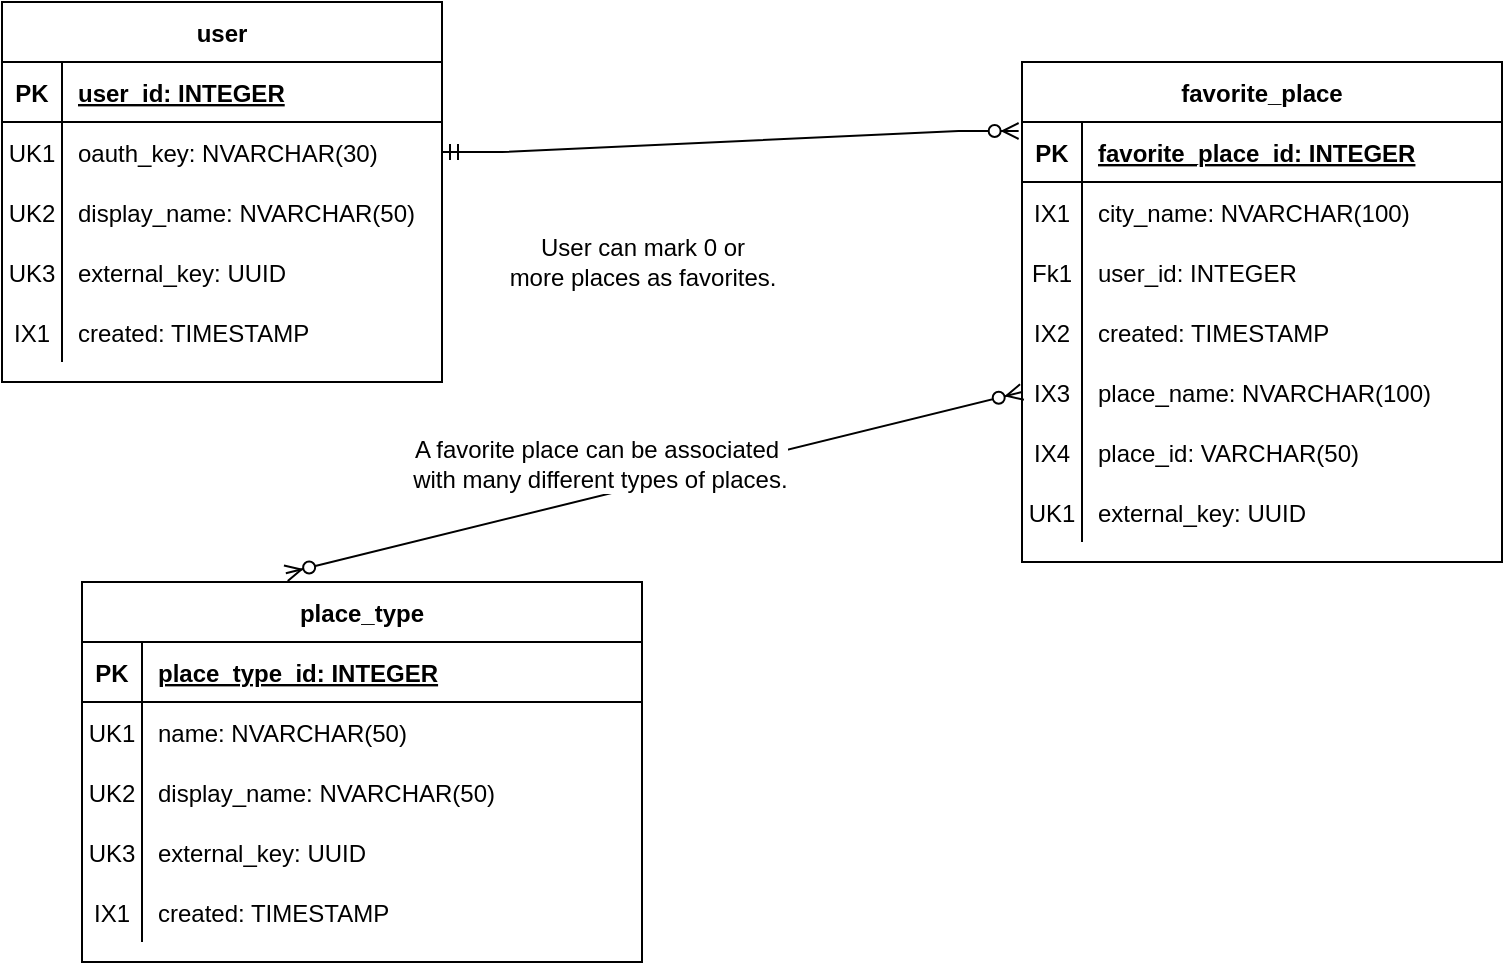 <mxfile version="15.4.0" type="device"><diagram id="BktD4lis5vqZo2R4ftKl" name="Page-1"><mxGraphModel dx="852" dy="494" grid="1" gridSize="10" guides="1" tooltips="1" connect="1" arrows="1" fold="1" page="1" pageScale="1" pageWidth="850" pageHeight="1100" math="0" shadow="0"><root><mxCell id="0"/><mxCell id="1" parent="0"/><mxCell id="2" value="user" style="shape=table;startSize=30;container=1;collapsible=1;childLayout=tableLayout;fixedRows=1;rowLines=0;fontStyle=1;align=center;resizeLast=1;" parent="1" vertex="1"><mxGeometry x="100" y="40" width="220" height="190" as="geometry"/></mxCell><mxCell id="3" value="" style="shape=partialRectangle;collapsible=0;dropTarget=0;pointerEvents=0;fillColor=none;top=0;left=0;bottom=1;right=0;points=[[0,0.5],[1,0.5]];portConstraint=eastwest;" parent="2" vertex="1"><mxGeometry y="30" width="220" height="30" as="geometry"/></mxCell><mxCell id="4" value="PK" style="shape=partialRectangle;connectable=0;fillColor=none;top=0;left=0;bottom=0;right=0;fontStyle=1;overflow=hidden;" parent="3" vertex="1"><mxGeometry width="30" height="30" as="geometry"><mxRectangle width="30" height="30" as="alternateBounds"/></mxGeometry></mxCell><mxCell id="5" value="user_id: INTEGER" style="shape=partialRectangle;connectable=0;fillColor=none;top=0;left=0;bottom=0;right=0;align=left;spacingLeft=6;fontStyle=5;overflow=hidden;" parent="3" vertex="1"><mxGeometry x="30" width="190" height="30" as="geometry"><mxRectangle width="190" height="30" as="alternateBounds"/></mxGeometry></mxCell><mxCell id="9" value="" style="shape=partialRectangle;collapsible=0;dropTarget=0;pointerEvents=0;fillColor=none;top=0;left=0;bottom=0;right=0;points=[[0,0.5],[1,0.5]];portConstraint=eastwest;" parent="2" vertex="1"><mxGeometry y="60" width="220" height="30" as="geometry"/></mxCell><mxCell id="10" value="UK1" style="shape=partialRectangle;connectable=0;fillColor=none;top=0;left=0;bottom=0;right=0;editable=1;overflow=hidden;" parent="9" vertex="1"><mxGeometry width="30" height="30" as="geometry"><mxRectangle width="30" height="30" as="alternateBounds"/></mxGeometry></mxCell><mxCell id="11" value="oauth_key: NVARCHAR(30)" style="shape=partialRectangle;connectable=0;fillColor=none;top=0;left=0;bottom=0;right=0;align=left;spacingLeft=6;overflow=hidden;" parent="9" vertex="1"><mxGeometry x="30" width="190" height="30" as="geometry"><mxRectangle width="190" height="30" as="alternateBounds"/></mxGeometry></mxCell><mxCell id="nFOVMBSiLXxiwNkDodf1-40" value="" style="shape=partialRectangle;collapsible=0;dropTarget=0;pointerEvents=0;fillColor=none;top=0;left=0;bottom=0;right=0;points=[[0,0.5],[1,0.5]];portConstraint=eastwest;" parent="2" vertex="1"><mxGeometry y="90" width="220" height="30" as="geometry"/></mxCell><mxCell id="nFOVMBSiLXxiwNkDodf1-41" value="UK2" style="shape=partialRectangle;connectable=0;fillColor=none;top=0;left=0;bottom=0;right=0;editable=1;overflow=hidden;" parent="nFOVMBSiLXxiwNkDodf1-40" vertex="1"><mxGeometry width="30" height="30" as="geometry"><mxRectangle width="30" height="30" as="alternateBounds"/></mxGeometry></mxCell><mxCell id="nFOVMBSiLXxiwNkDodf1-42" value="display_name: NVARCHAR(50)" style="shape=partialRectangle;connectable=0;fillColor=none;top=0;left=0;bottom=0;right=0;align=left;spacingLeft=6;overflow=hidden;" parent="nFOVMBSiLXxiwNkDodf1-40" vertex="1"><mxGeometry x="30" width="190" height="30" as="geometry"><mxRectangle width="190" height="30" as="alternateBounds"/></mxGeometry></mxCell><mxCell id="GaOl1aE8ml4OA_AA3-Z6-46" value="" style="shape=partialRectangle;collapsible=0;dropTarget=0;pointerEvents=0;fillColor=none;top=0;left=0;bottom=0;right=0;points=[[0,0.5],[1,0.5]];portConstraint=eastwest;" parent="2" vertex="1"><mxGeometry y="120" width="220" height="30" as="geometry"/></mxCell><mxCell id="GaOl1aE8ml4OA_AA3-Z6-47" value="UK3" style="shape=partialRectangle;connectable=0;fillColor=none;top=0;left=0;bottom=0;right=0;editable=1;overflow=hidden;" parent="GaOl1aE8ml4OA_AA3-Z6-46" vertex="1"><mxGeometry width="30" height="30" as="geometry"><mxRectangle width="30" height="30" as="alternateBounds"/></mxGeometry></mxCell><mxCell id="GaOl1aE8ml4OA_AA3-Z6-48" value="external_key: UUID" style="shape=partialRectangle;connectable=0;fillColor=none;top=0;left=0;bottom=0;right=0;align=left;spacingLeft=6;overflow=hidden;" parent="GaOl1aE8ml4OA_AA3-Z6-46" vertex="1"><mxGeometry x="30" width="190" height="30" as="geometry"><mxRectangle width="190" height="30" as="alternateBounds"/></mxGeometry></mxCell><mxCell id="GaOl1aE8ml4OA_AA3-Z6-49" value="" style="shape=partialRectangle;collapsible=0;dropTarget=0;pointerEvents=0;fillColor=none;top=0;left=0;bottom=0;right=0;points=[[0,0.5],[1,0.5]];portConstraint=eastwest;" parent="2" vertex="1"><mxGeometry y="150" width="220" height="30" as="geometry"/></mxCell><mxCell id="GaOl1aE8ml4OA_AA3-Z6-50" value="IX1" style="shape=partialRectangle;connectable=0;fillColor=none;top=0;left=0;bottom=0;right=0;editable=1;overflow=hidden;" parent="GaOl1aE8ml4OA_AA3-Z6-49" vertex="1"><mxGeometry width="30" height="30" as="geometry"><mxRectangle width="30" height="30" as="alternateBounds"/></mxGeometry></mxCell><mxCell id="GaOl1aE8ml4OA_AA3-Z6-51" value="created: TIMESTAMP" style="shape=partialRectangle;connectable=0;fillColor=none;top=0;left=0;bottom=0;right=0;align=left;spacingLeft=6;overflow=hidden;" parent="GaOl1aE8ml4OA_AA3-Z6-49" vertex="1"><mxGeometry x="30" width="190" height="30" as="geometry"><mxRectangle width="190" height="30" as="alternateBounds"/></mxGeometry></mxCell><mxCell id="28" value="favorite_place" style="shape=table;startSize=30;container=1;collapsible=1;childLayout=tableLayout;fixedRows=1;rowLines=0;fontStyle=1;align=center;resizeLast=1;" parent="1" vertex="1"><mxGeometry x="610" y="70" width="240" height="250" as="geometry"/></mxCell><mxCell id="29" value="" style="shape=partialRectangle;collapsible=0;dropTarget=0;pointerEvents=0;fillColor=none;top=0;left=0;bottom=1;right=0;points=[[0,0.5],[1,0.5]];portConstraint=eastwest;" parent="28" vertex="1"><mxGeometry y="30" width="240" height="30" as="geometry"/></mxCell><mxCell id="30" value="PK" style="shape=partialRectangle;connectable=0;fillColor=none;top=0;left=0;bottom=0;right=0;fontStyle=1;overflow=hidden;" parent="29" vertex="1"><mxGeometry width="30" height="30" as="geometry"><mxRectangle width="30" height="30" as="alternateBounds"/></mxGeometry></mxCell><mxCell id="31" value="favorite_place_id: INTEGER" style="shape=partialRectangle;connectable=0;fillColor=none;top=0;left=0;bottom=0;right=0;align=left;spacingLeft=6;fontStyle=5;overflow=hidden;" parent="29" vertex="1"><mxGeometry x="30" width="210" height="30" as="geometry"><mxRectangle width="210" height="30" as="alternateBounds"/></mxGeometry></mxCell><mxCell id="32" value="" style="shape=partialRectangle;collapsible=0;dropTarget=0;pointerEvents=0;fillColor=none;top=0;left=0;bottom=0;right=0;points=[[0,0.5],[1,0.5]];portConstraint=eastwest;" parent="28" vertex="1"><mxGeometry y="60" width="240" height="30" as="geometry"/></mxCell><mxCell id="33" value="IX1" style="shape=partialRectangle;connectable=0;fillColor=none;top=0;left=0;bottom=0;right=0;editable=1;overflow=hidden;" parent="32" vertex="1"><mxGeometry width="30" height="30" as="geometry"><mxRectangle width="30" height="30" as="alternateBounds"/></mxGeometry></mxCell><mxCell id="34" value="city_name: NVARCHAR(100)" style="shape=partialRectangle;connectable=0;fillColor=none;top=0;left=0;bottom=0;right=0;align=left;spacingLeft=6;overflow=hidden;" parent="32" vertex="1"><mxGeometry x="30" width="210" height="30" as="geometry"><mxRectangle width="210" height="30" as="alternateBounds"/></mxGeometry></mxCell><mxCell id="38" value="" style="shape=partialRectangle;collapsible=0;dropTarget=0;pointerEvents=0;fillColor=none;top=0;left=0;bottom=0;right=0;points=[[0,0.5],[1,0.5]];portConstraint=eastwest;" parent="28" vertex="1"><mxGeometry y="90" width="240" height="30" as="geometry"/></mxCell><mxCell id="39" value="Fk1" style="shape=partialRectangle;connectable=0;fillColor=none;top=0;left=0;bottom=0;right=0;editable=1;overflow=hidden;" parent="38" vertex="1"><mxGeometry width="30" height="30" as="geometry"><mxRectangle width="30" height="30" as="alternateBounds"/></mxGeometry></mxCell><mxCell id="40" value="user_id: INTEGER" style="shape=partialRectangle;connectable=0;fillColor=none;top=0;left=0;bottom=0;right=0;align=left;spacingLeft=6;overflow=hidden;" parent="38" vertex="1"><mxGeometry x="30" width="210" height="30" as="geometry"><mxRectangle width="210" height="30" as="alternateBounds"/></mxGeometry></mxCell><mxCell id="nFOVMBSiLXxiwNkDodf1-43" value="" style="shape=partialRectangle;collapsible=0;dropTarget=0;pointerEvents=0;fillColor=none;top=0;left=0;bottom=0;right=0;points=[[0,0.5],[1,0.5]];portConstraint=eastwest;" parent="28" vertex="1"><mxGeometry y="120" width="240" height="30" as="geometry"/></mxCell><mxCell id="nFOVMBSiLXxiwNkDodf1-44" value="IX2" style="shape=partialRectangle;connectable=0;fillColor=none;top=0;left=0;bottom=0;right=0;editable=1;overflow=hidden;" parent="nFOVMBSiLXxiwNkDodf1-43" vertex="1"><mxGeometry width="30" height="30" as="geometry"><mxRectangle width="30" height="30" as="alternateBounds"/></mxGeometry></mxCell><mxCell id="nFOVMBSiLXxiwNkDodf1-45" value="created: TIMESTAMP" style="shape=partialRectangle;connectable=0;fillColor=none;top=0;left=0;bottom=0;right=0;align=left;spacingLeft=6;overflow=hidden;" parent="nFOVMBSiLXxiwNkDodf1-43" vertex="1"><mxGeometry x="30" width="210" height="30" as="geometry"><mxRectangle width="210" height="30" as="alternateBounds"/></mxGeometry></mxCell><mxCell id="bRQoTkj-FNFqpTKbahqW-42" value="" style="shape=partialRectangle;collapsible=0;dropTarget=0;pointerEvents=0;fillColor=none;top=0;left=0;bottom=0;right=0;points=[[0,0.5],[1,0.5]];portConstraint=eastwest;" parent="28" vertex="1"><mxGeometry y="150" width="240" height="30" as="geometry"/></mxCell><mxCell id="bRQoTkj-FNFqpTKbahqW-43" value="IX3" style="shape=partialRectangle;connectable=0;fillColor=none;top=0;left=0;bottom=0;right=0;editable=1;overflow=hidden;" parent="bRQoTkj-FNFqpTKbahqW-42" vertex="1"><mxGeometry width="30" height="30" as="geometry"><mxRectangle width="30" height="30" as="alternateBounds"/></mxGeometry></mxCell><mxCell id="bRQoTkj-FNFqpTKbahqW-44" value="place_name: NVARCHAR(100)" style="shape=partialRectangle;connectable=0;fillColor=none;top=0;left=0;bottom=0;right=0;align=left;spacingLeft=6;overflow=hidden;" parent="bRQoTkj-FNFqpTKbahqW-42" vertex="1"><mxGeometry x="30" width="210" height="30" as="geometry"><mxRectangle width="210" height="30" as="alternateBounds"/></mxGeometry></mxCell><mxCell id="bRQoTkj-FNFqpTKbahqW-45" value="" style="shape=partialRectangle;collapsible=0;dropTarget=0;pointerEvents=0;fillColor=none;top=0;left=0;bottom=0;right=0;points=[[0,0.5],[1,0.5]];portConstraint=eastwest;" parent="28" vertex="1"><mxGeometry y="180" width="240" height="30" as="geometry"/></mxCell><mxCell id="bRQoTkj-FNFqpTKbahqW-46" value="IX4" style="shape=partialRectangle;connectable=0;fillColor=none;top=0;left=0;bottom=0;right=0;editable=1;overflow=hidden;" parent="bRQoTkj-FNFqpTKbahqW-45" vertex="1"><mxGeometry width="30" height="30" as="geometry"><mxRectangle width="30" height="30" as="alternateBounds"/></mxGeometry></mxCell><mxCell id="bRQoTkj-FNFqpTKbahqW-47" value="place_id: VARCHAR(50)" style="shape=partialRectangle;connectable=0;fillColor=none;top=0;left=0;bottom=0;right=0;align=left;spacingLeft=6;overflow=hidden;" parent="bRQoTkj-FNFqpTKbahqW-45" vertex="1"><mxGeometry x="30" width="210" height="30" as="geometry"><mxRectangle width="210" height="30" as="alternateBounds"/></mxGeometry></mxCell><mxCell id="GaOl1aE8ml4OA_AA3-Z6-40" value="" style="shape=partialRectangle;collapsible=0;dropTarget=0;pointerEvents=0;fillColor=none;top=0;left=0;bottom=0;right=0;points=[[0,0.5],[1,0.5]];portConstraint=eastwest;" parent="28" vertex="1"><mxGeometry y="210" width="240" height="30" as="geometry"/></mxCell><mxCell id="GaOl1aE8ml4OA_AA3-Z6-41" value="UK1" style="shape=partialRectangle;connectable=0;fillColor=none;top=0;left=0;bottom=0;right=0;editable=1;overflow=hidden;" parent="GaOl1aE8ml4OA_AA3-Z6-40" vertex="1"><mxGeometry width="30" height="30" as="geometry"><mxRectangle width="30" height="30" as="alternateBounds"/></mxGeometry></mxCell><mxCell id="GaOl1aE8ml4OA_AA3-Z6-42" value="external_key: UUID" style="shape=partialRectangle;connectable=0;fillColor=none;top=0;left=0;bottom=0;right=0;align=left;spacingLeft=6;overflow=hidden;" parent="GaOl1aE8ml4OA_AA3-Z6-40" vertex="1"><mxGeometry x="30" width="210" height="30" as="geometry"><mxRectangle width="210" height="30" as="alternateBounds"/></mxGeometry></mxCell><mxCell id="_rz2u6aNm4UFu8hvlOJb-45" value="" style="edgeStyle=entityRelationEdgeStyle;fontSize=12;html=1;endArrow=ERmandOne;startArrow=ERzeroToMany;rounded=0;entryX=1;entryY=0.5;entryDx=0;entryDy=0;endFill=0;exitX=-0.007;exitY=0.138;exitDx=0;exitDy=0;exitPerimeter=0;" parent="1" source="28" target="9" edge="1"><mxGeometry width="100" height="100" relative="1" as="geometry"><mxPoint x="510" y="330" as="sourcePoint"/><mxPoint x="490" y="230" as="targetPoint"/></mxGeometry></mxCell><mxCell id="nFOVMBSiLXxiwNkDodf1-46" value="place_type" style="shape=table;startSize=30;container=1;collapsible=1;childLayout=tableLayout;fixedRows=1;rowLines=0;fontStyle=1;align=center;resizeLast=1;" parent="1" vertex="1"><mxGeometry x="140" y="330" width="280" height="190" as="geometry"/></mxCell><mxCell id="nFOVMBSiLXxiwNkDodf1-47" value="" style="shape=partialRectangle;collapsible=0;dropTarget=0;pointerEvents=0;fillColor=none;top=0;left=0;bottom=1;right=0;points=[[0,0.5],[1,0.5]];portConstraint=eastwest;" parent="nFOVMBSiLXxiwNkDodf1-46" vertex="1"><mxGeometry y="30" width="280" height="30" as="geometry"/></mxCell><mxCell id="nFOVMBSiLXxiwNkDodf1-48" value="PK" style="shape=partialRectangle;connectable=0;fillColor=none;top=0;left=0;bottom=0;right=0;fontStyle=1;overflow=hidden;" parent="nFOVMBSiLXxiwNkDodf1-47" vertex="1"><mxGeometry width="30" height="30" as="geometry"><mxRectangle width="30" height="30" as="alternateBounds"/></mxGeometry></mxCell><mxCell id="nFOVMBSiLXxiwNkDodf1-49" value="place_type_id: INTEGER" style="shape=partialRectangle;connectable=0;fillColor=none;top=0;left=0;bottom=0;right=0;align=left;spacingLeft=6;fontStyle=5;overflow=hidden;" parent="nFOVMBSiLXxiwNkDodf1-47" vertex="1"><mxGeometry x="30" width="250" height="30" as="geometry"><mxRectangle width="250" height="30" as="alternateBounds"/></mxGeometry></mxCell><mxCell id="nFOVMBSiLXxiwNkDodf1-50" value="" style="shape=partialRectangle;collapsible=0;dropTarget=0;pointerEvents=0;fillColor=none;top=0;left=0;bottom=0;right=0;points=[[0,0.5],[1,0.5]];portConstraint=eastwest;" parent="nFOVMBSiLXxiwNkDodf1-46" vertex="1"><mxGeometry y="60" width="280" height="30" as="geometry"/></mxCell><mxCell id="nFOVMBSiLXxiwNkDodf1-51" value="UK1" style="shape=partialRectangle;connectable=0;fillColor=none;top=0;left=0;bottom=0;right=0;editable=1;overflow=hidden;" parent="nFOVMBSiLXxiwNkDodf1-50" vertex="1"><mxGeometry width="30" height="30" as="geometry"><mxRectangle width="30" height="30" as="alternateBounds"/></mxGeometry></mxCell><mxCell id="nFOVMBSiLXxiwNkDodf1-52" value="name: NVARCHAR(50)" style="shape=partialRectangle;connectable=0;fillColor=none;top=0;left=0;bottom=0;right=0;align=left;spacingLeft=6;overflow=hidden;" parent="nFOVMBSiLXxiwNkDodf1-50" vertex="1"><mxGeometry x="30" width="250" height="30" as="geometry"><mxRectangle width="250" height="30" as="alternateBounds"/></mxGeometry></mxCell><mxCell id="nFOVMBSiLXxiwNkDodf1-53" value="" style="shape=partialRectangle;collapsible=0;dropTarget=0;pointerEvents=0;fillColor=none;top=0;left=0;bottom=0;right=0;points=[[0,0.5],[1,0.5]];portConstraint=eastwest;" parent="nFOVMBSiLXxiwNkDodf1-46" vertex="1"><mxGeometry y="90" width="280" height="30" as="geometry"/></mxCell><mxCell id="nFOVMBSiLXxiwNkDodf1-54" value="UK2" style="shape=partialRectangle;connectable=0;fillColor=none;top=0;left=0;bottom=0;right=0;editable=1;overflow=hidden;" parent="nFOVMBSiLXxiwNkDodf1-53" vertex="1"><mxGeometry width="30" height="30" as="geometry"><mxRectangle width="30" height="30" as="alternateBounds"/></mxGeometry></mxCell><mxCell id="nFOVMBSiLXxiwNkDodf1-55" value="display_name: NVARCHAR(50)" style="shape=partialRectangle;connectable=0;fillColor=none;top=0;left=0;bottom=0;right=0;align=left;spacingLeft=6;overflow=hidden;" parent="nFOVMBSiLXxiwNkDodf1-53" vertex="1"><mxGeometry x="30" width="250" height="30" as="geometry"><mxRectangle width="250" height="30" as="alternateBounds"/></mxGeometry></mxCell><mxCell id="GaOl1aE8ml4OA_AA3-Z6-52" value="" style="shape=partialRectangle;collapsible=0;dropTarget=0;pointerEvents=0;fillColor=none;top=0;left=0;bottom=0;right=0;points=[[0,0.5],[1,0.5]];portConstraint=eastwest;" parent="nFOVMBSiLXxiwNkDodf1-46" vertex="1"><mxGeometry y="120" width="280" height="30" as="geometry"/></mxCell><mxCell id="GaOl1aE8ml4OA_AA3-Z6-53" value="UK3" style="shape=partialRectangle;connectable=0;fillColor=none;top=0;left=0;bottom=0;right=0;editable=1;overflow=hidden;" parent="GaOl1aE8ml4OA_AA3-Z6-52" vertex="1"><mxGeometry width="30" height="30" as="geometry"><mxRectangle width="30" height="30" as="alternateBounds"/></mxGeometry></mxCell><mxCell id="GaOl1aE8ml4OA_AA3-Z6-54" value="external_key: UUID" style="shape=partialRectangle;connectable=0;fillColor=none;top=0;left=0;bottom=0;right=0;align=left;spacingLeft=6;overflow=hidden;" parent="GaOl1aE8ml4OA_AA3-Z6-52" vertex="1"><mxGeometry x="30" width="250" height="30" as="geometry"><mxRectangle width="250" height="30" as="alternateBounds"/></mxGeometry></mxCell><mxCell id="GaOl1aE8ml4OA_AA3-Z6-58" value="" style="shape=partialRectangle;collapsible=0;dropTarget=0;pointerEvents=0;fillColor=none;top=0;left=0;bottom=0;right=0;points=[[0,0.5],[1,0.5]];portConstraint=eastwest;" parent="nFOVMBSiLXxiwNkDodf1-46" vertex="1"><mxGeometry y="150" width="280" height="30" as="geometry"/></mxCell><mxCell id="GaOl1aE8ml4OA_AA3-Z6-59" value="IX1" style="shape=partialRectangle;connectable=0;fillColor=none;top=0;left=0;bottom=0;right=0;editable=1;overflow=hidden;" parent="GaOl1aE8ml4OA_AA3-Z6-58" vertex="1"><mxGeometry width="30" height="30" as="geometry"><mxRectangle width="30" height="30" as="alternateBounds"/></mxGeometry></mxCell><mxCell id="GaOl1aE8ml4OA_AA3-Z6-60" value="created: TIMESTAMP" style="shape=partialRectangle;connectable=0;fillColor=none;top=0;left=0;bottom=0;right=0;align=left;spacingLeft=6;overflow=hidden;" parent="GaOl1aE8ml4OA_AA3-Z6-58" vertex="1"><mxGeometry x="30" width="250" height="30" as="geometry"><mxRectangle width="250" height="30" as="alternateBounds"/></mxGeometry></mxCell><mxCell id="nFOVMBSiLXxiwNkDodf1-60" value="User can mark 0 or &lt;br&gt;more places as favorites." style="text;html=1;align=center;verticalAlign=middle;resizable=0;points=[];autosize=1;strokeColor=none;fillColor=none;" parent="1" vertex="1"><mxGeometry x="345" y="155" width="150" height="30" as="geometry"/></mxCell><mxCell id="bRQoTkj-FNFqpTKbahqW-40" value="A favorite place can be associated&lt;br&gt;&amp;nbsp;with many different types of places." style="fontSize=12;html=1;endArrow=ERzeroToMany;endFill=1;startArrow=ERzeroToMany;rounded=0;exitX=0.364;exitY=-0.023;exitDx=0;exitDy=0;exitPerimeter=0;entryX=0;entryY=0.5;entryDx=0;entryDy=0;" parent="1" source="nFOVMBSiLXxiwNkDodf1-46" target="bRQoTkj-FNFqpTKbahqW-42" edge="1"><mxGeometry x="-0.138" y="16" width="100" height="100" relative="1" as="geometry"><mxPoint x="440" y="385" as="sourcePoint"/><mxPoint x="290" y="230" as="targetPoint"/><mxPoint as="offset"/></mxGeometry></mxCell></root></mxGraphModel></diagram></mxfile>